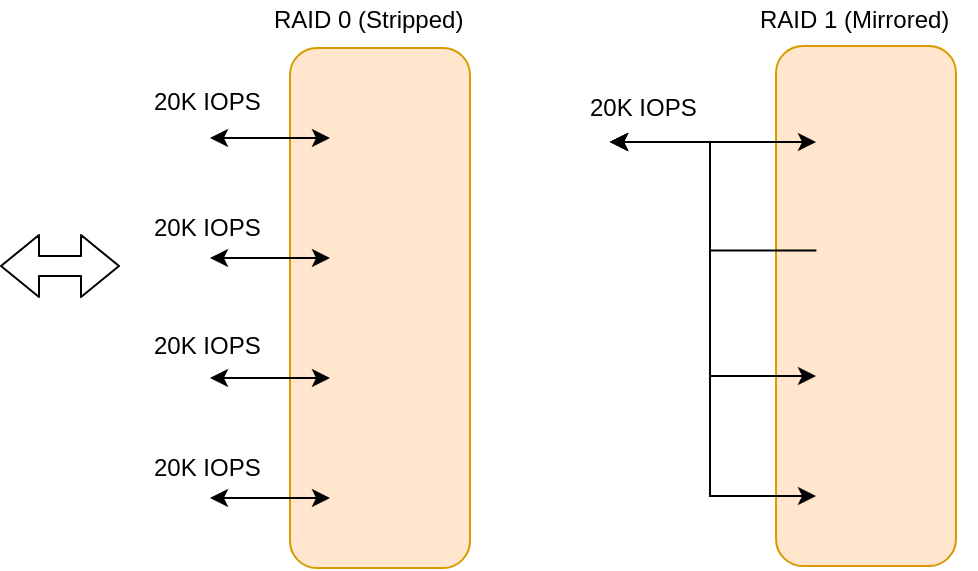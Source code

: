 <mxfile version="10.6.8" type="github"><diagram id="wCjiomODuqWNaCwLx75H" name="Page-1"><mxGraphModel dx="754" dy="467" grid="1" gridSize="10" guides="1" tooltips="1" connect="1" arrows="1" fold="1" page="1" pageScale="1" pageWidth="827" pageHeight="1169" math="0" shadow="0"><root><mxCell id="0"/><mxCell id="1" parent="0"/><mxCell id="ZXE97LQRC1oexTj7zeFY-5" value="" style="rounded=1;whiteSpace=wrap;html=1;fillColor=#ffe6cc;strokeColor=#d79b00;" parent="1" vertex="1"><mxGeometry x="195" y="101" width="90" height="260" as="geometry"/></mxCell><mxCell id="ZXE97LQRC1oexTj7zeFY-6" style="edgeStyle=orthogonalEdgeStyle;rounded=0;orthogonalLoop=1;jettySize=auto;html=1;exitX=0;exitY=0.5;exitDx=0;exitDy=0;startArrow=classic;startFill=1;endArrow=classic;endFill=1;" parent="1" source="ZXE97LQRC1oexTj7zeFY-1" edge="1"><mxGeometry relative="1" as="geometry"><mxPoint x="155" y="146" as="targetPoint"/></mxGeometry></mxCell><mxCell id="ZXE97LQRC1oexTj7zeFY-1" value="" style="shape=image;html=1;verticalAlign=top;verticalLabelPosition=bottom;labelBackgroundColor=#ffffff;imageAspect=0;aspect=fixed;image=https://cdn1.iconfinder.com/data/icons/social-shade-rounded-rects/512/aws-128.png" parent="1" vertex="1"><mxGeometry x="215" y="121" width="50" height="50" as="geometry"/></mxCell><mxCell id="ZXE97LQRC1oexTj7zeFY-7" style="edgeStyle=orthogonalEdgeStyle;rounded=0;orthogonalLoop=1;jettySize=auto;html=1;exitX=0;exitY=0.5;exitDx=0;exitDy=0;startArrow=classic;startFill=1;" parent="1" source="ZXE97LQRC1oexTj7zeFY-2" edge="1"><mxGeometry relative="1" as="geometry"><mxPoint x="155" y="206" as="targetPoint"/></mxGeometry></mxCell><mxCell id="ZXE97LQRC1oexTj7zeFY-2" value="" style="shape=image;html=1;verticalAlign=top;verticalLabelPosition=bottom;labelBackgroundColor=#ffffff;imageAspect=0;aspect=fixed;image=https://cdn1.iconfinder.com/data/icons/social-shade-rounded-rects/512/aws-128.png" parent="1" vertex="1"><mxGeometry x="215" y="181" width="50" height="50" as="geometry"/></mxCell><mxCell id="ZXE97LQRC1oexTj7zeFY-8" style="edgeStyle=orthogonalEdgeStyle;rounded=0;orthogonalLoop=1;jettySize=auto;html=1;exitX=0;exitY=0.5;exitDx=0;exitDy=0;startArrow=classic;startFill=1;" parent="1" source="ZXE97LQRC1oexTj7zeFY-3" edge="1"><mxGeometry relative="1" as="geometry"><mxPoint x="155" y="266" as="targetPoint"/></mxGeometry></mxCell><mxCell id="ZXE97LQRC1oexTj7zeFY-3" value="" style="shape=image;html=1;verticalAlign=top;verticalLabelPosition=bottom;labelBackgroundColor=#ffffff;imageAspect=0;aspect=fixed;image=https://cdn1.iconfinder.com/data/icons/social-shade-rounded-rects/512/aws-128.png" parent="1" vertex="1"><mxGeometry x="215" y="241" width="50" height="50" as="geometry"/></mxCell><mxCell id="ZXE97LQRC1oexTj7zeFY-9" style="edgeStyle=orthogonalEdgeStyle;rounded=0;orthogonalLoop=1;jettySize=auto;html=1;exitX=0;exitY=0.5;exitDx=0;exitDy=0;startArrow=classic;startFill=1;" parent="1" source="ZXE97LQRC1oexTj7zeFY-4" edge="1"><mxGeometry relative="1" as="geometry"><mxPoint x="155" y="326" as="targetPoint"/></mxGeometry></mxCell><mxCell id="ZXE97LQRC1oexTj7zeFY-4" value="" style="shape=image;html=1;verticalAlign=top;verticalLabelPosition=bottom;labelBackgroundColor=#ffffff;imageAspect=0;aspect=fixed;image=https://cdn1.iconfinder.com/data/icons/social-shade-rounded-rects/512/aws-128.png" parent="1" vertex="1"><mxGeometry x="215" y="301" width="50" height="50" as="geometry"/></mxCell><mxCell id="ZXE97LQRC1oexTj7zeFY-10" value="RAID 0 (Stripped)" style="text;html=1;resizable=0;points=[];autosize=1;align=left;verticalAlign=top;spacingTop=-4;" parent="1" vertex="1"><mxGeometry x="185" y="77" width="110" height="20" as="geometry"/></mxCell><mxCell id="ZXE97LQRC1oexTj7zeFY-11" value="" style="rounded=1;whiteSpace=wrap;html=1;fillColor=#ffe6cc;strokeColor=#d79b00;" parent="1" vertex="1"><mxGeometry x="438" y="100" width="90" height="260" as="geometry"/></mxCell><mxCell id="ZXE97LQRC1oexTj7zeFY-25" style="edgeStyle=orthogonalEdgeStyle;rounded=0;orthogonalLoop=1;jettySize=auto;html=1;exitX=0;exitY=0.5;exitDx=0;exitDy=0;startArrow=classic;startFill=1;endArrow=classic;endFill=1;" parent="1" edge="1"><mxGeometry relative="1" as="geometry"><mxPoint x="355" y="148" as="targetPoint"/><mxPoint x="458" y="148" as="sourcePoint"/></mxGeometry></mxCell><mxCell id="ZXE97LQRC1oexTj7zeFY-13" value="" style="shape=image;html=1;verticalAlign=top;verticalLabelPosition=bottom;labelBackgroundColor=#ffffff;imageAspect=0;aspect=fixed;image=https://cdn1.iconfinder.com/data/icons/social-shade-rounded-rects/512/aws-128.png" parent="1" vertex="1"><mxGeometry x="458" y="123" width="50" height="50" as="geometry"/></mxCell><mxCell id="5Q1jfCggZvSPSPMSzJYa-1" style="edgeStyle=orthogonalEdgeStyle;rounded=0;orthogonalLoop=1;jettySize=auto;html=1;exitX=0;exitY=0.5;exitDx=0;exitDy=0;" edge="1" parent="1"><mxGeometry relative="1" as="geometry"><mxPoint x="355" y="148" as="targetPoint"/><mxPoint x="458.2" y="202.2" as="sourcePoint"/><Array as="points"><mxPoint x="405" y="202"/><mxPoint x="405" y="148"/></Array></mxGeometry></mxCell><mxCell id="ZXE97LQRC1oexTj7zeFY-15" value="" style="shape=image;html=1;verticalAlign=top;verticalLabelPosition=bottom;labelBackgroundColor=#ffffff;imageAspect=0;aspect=fixed;image=https://cdn1.iconfinder.com/data/icons/social-shade-rounded-rects/512/aws-128.png" parent="1" vertex="1"><mxGeometry x="458" y="180" width="50" height="50" as="geometry"/></mxCell><mxCell id="ZXE97LQRC1oexTj7zeFY-23" style="edgeStyle=orthogonalEdgeStyle;rounded=0;orthogonalLoop=1;jettySize=auto;html=1;exitX=0;exitY=0.5;exitDx=0;exitDy=0;startArrow=classic;startFill=1;endArrow=classic;endFill=1;" parent="1" edge="1"><mxGeometry relative="1" as="geometry"><mxPoint x="355" y="148" as="targetPoint"/><mxPoint x="458" y="265" as="sourcePoint"/><Array as="points"><mxPoint x="405" y="265"/><mxPoint x="405" y="148"/></Array></mxGeometry></mxCell><mxCell id="ZXE97LQRC1oexTj7zeFY-17" value="" style="shape=image;html=1;verticalAlign=top;verticalLabelPosition=bottom;labelBackgroundColor=#ffffff;imageAspect=0;aspect=fixed;image=https://cdn1.iconfinder.com/data/icons/social-shade-rounded-rects/512/aws-128.png" parent="1" vertex="1"><mxGeometry x="458" y="240" width="50" height="50" as="geometry"/></mxCell><mxCell id="ZXE97LQRC1oexTj7zeFY-24" style="edgeStyle=orthogonalEdgeStyle;rounded=0;orthogonalLoop=1;jettySize=auto;html=1;exitX=0;exitY=0.5;exitDx=0;exitDy=0;startArrow=classic;startFill=1;endArrow=classic;endFill=1;" parent="1" source="ZXE97LQRC1oexTj7zeFY-19" edge="1"><mxGeometry relative="1" as="geometry"><mxPoint x="355" y="148" as="targetPoint"/><Array as="points"><mxPoint x="405" y="325"/><mxPoint x="405" y="148"/></Array></mxGeometry></mxCell><mxCell id="ZXE97LQRC1oexTj7zeFY-19" value="" style="shape=image;html=1;verticalAlign=top;verticalLabelPosition=bottom;labelBackgroundColor=#ffffff;imageAspect=0;aspect=fixed;image=https://cdn1.iconfinder.com/data/icons/social-shade-rounded-rects/512/aws-128.png" parent="1" vertex="1"><mxGeometry x="458" y="300" width="50" height="50" as="geometry"/></mxCell><mxCell id="ZXE97LQRC1oexTj7zeFY-20" value="RAID 1 (Mirrored)" style="text;html=1;resizable=0;points=[];autosize=1;align=left;verticalAlign=top;spacingTop=-4;" parent="1" vertex="1"><mxGeometry x="428" y="77" width="110" height="20" as="geometry"/></mxCell><mxCell id="5Q1jfCggZvSPSPMSzJYa-2" value="20K IOPS" style="text;html=1;resizable=0;points=[];autosize=1;align=left;verticalAlign=top;spacingTop=-4;" vertex="1" parent="1"><mxGeometry x="125" y="118" width="70" height="20" as="geometry"/></mxCell><mxCell id="5Q1jfCggZvSPSPMSzJYa-3" value="20K IOPS" style="text;html=1;resizable=0;points=[];autosize=1;align=left;verticalAlign=top;spacingTop=-4;" vertex="1" parent="1"><mxGeometry x="125" y="181" width="70" height="20" as="geometry"/></mxCell><mxCell id="5Q1jfCggZvSPSPMSzJYa-4" value="20K IOPS" style="text;html=1;resizable=0;points=[];autosize=1;align=left;verticalAlign=top;spacingTop=-4;" vertex="1" parent="1"><mxGeometry x="125" y="240" width="70" height="20" as="geometry"/></mxCell><mxCell id="5Q1jfCggZvSPSPMSzJYa-5" value="20K IOPS" style="text;html=1;resizable=0;points=[];autosize=1;align=left;verticalAlign=top;spacingTop=-4;" vertex="1" parent="1"><mxGeometry x="125" y="301" width="70" height="20" as="geometry"/></mxCell><mxCell id="5Q1jfCggZvSPSPMSzJYa-6" value="" style="shape=flexArrow;endArrow=classic;startArrow=classic;html=1;" edge="1" parent="1"><mxGeometry width="50" height="50" relative="1" as="geometry"><mxPoint x="50" y="210" as="sourcePoint"/><mxPoint x="110" y="210" as="targetPoint"/></mxGeometry></mxCell><mxCell id="5Q1jfCggZvSPSPMSzJYa-7" value="20K IOPS" style="text;html=1;resizable=0;points=[];autosize=1;align=left;verticalAlign=top;spacingTop=-4;" vertex="1" parent="1"><mxGeometry x="343" y="121" width="70" height="20" as="geometry"/></mxCell></root></mxGraphModel></diagram></mxfile>